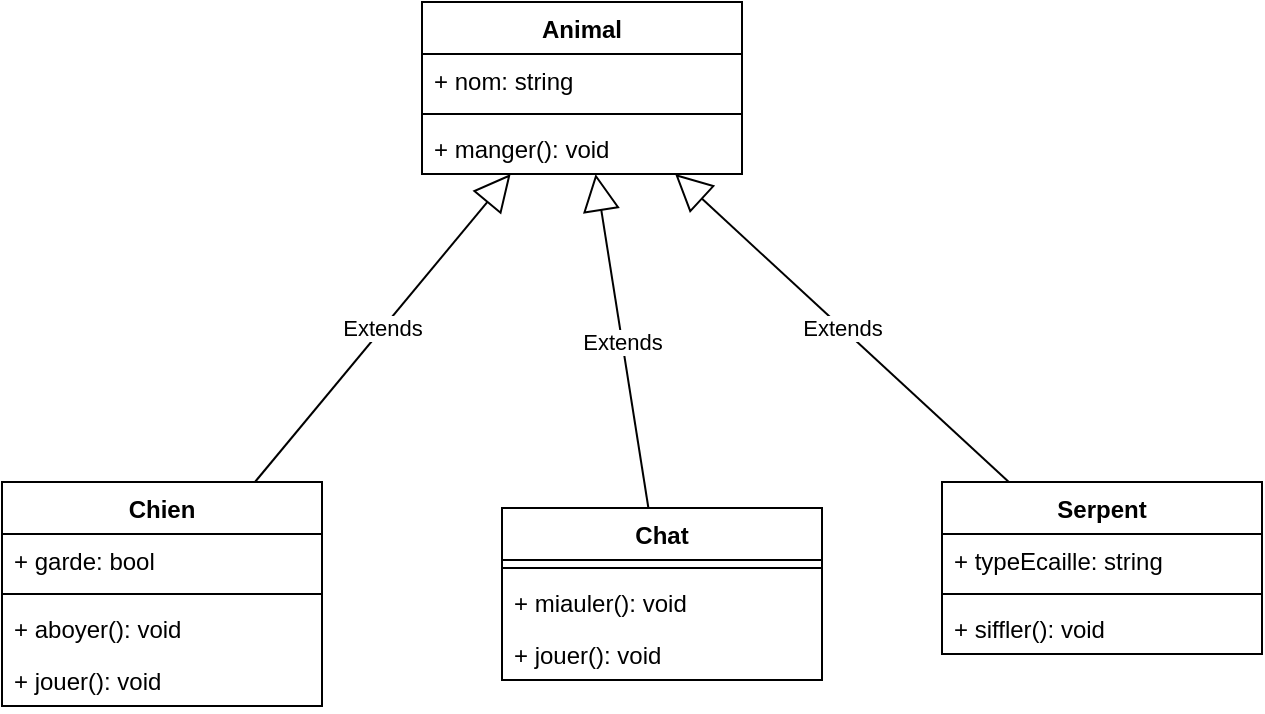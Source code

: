 <mxfile>
    <diagram name="Page-1" id="pWrHe5AolaJrUVZsAG_Y">
        <mxGraphModel dx="567" dy="324" grid="1" gridSize="10" guides="1" tooltips="1" connect="1" arrows="1" fold="1" page="1" pageScale="1" pageWidth="850" pageHeight="1100" math="0" shadow="0">
            <root>
                <mxCell id="0"/>
                <mxCell id="1" parent="0"/>
                <mxCell id="NcqapopG9MdmplFO180e-32" value="Chien" style="swimlane;fontStyle=1;align=center;verticalAlign=top;childLayout=stackLayout;horizontal=1;startSize=26;horizontalStack=0;resizeParent=1;resizeParentMax=0;resizeLast=0;collapsible=1;marginBottom=0;whiteSpace=wrap;html=1;" parent="1" vertex="1">
                    <mxGeometry x="190" y="990" width="160" height="112" as="geometry"/>
                </mxCell>
                <mxCell id="NcqapopG9MdmplFO180e-33" value="+ garde: bool" style="text;strokeColor=none;fillColor=none;align=left;verticalAlign=top;spacingLeft=4;spacingRight=4;overflow=hidden;rotatable=0;points=[[0,0.5],[1,0.5]];portConstraint=eastwest;whiteSpace=wrap;html=1;" parent="NcqapopG9MdmplFO180e-32" vertex="1">
                    <mxGeometry y="26" width="160" height="26" as="geometry"/>
                </mxCell>
                <mxCell id="NcqapopG9MdmplFO180e-34" value="" style="line;strokeWidth=1;fillColor=none;align=left;verticalAlign=middle;spacingTop=-1;spacingLeft=3;spacingRight=3;rotatable=0;labelPosition=right;points=[];portConstraint=eastwest;strokeColor=inherit;" parent="NcqapopG9MdmplFO180e-32" vertex="1">
                    <mxGeometry y="52" width="160" height="8" as="geometry"/>
                </mxCell>
                <mxCell id="NcqapopG9MdmplFO180e-35" value="+ aboyer(): void" style="text;strokeColor=none;fillColor=none;align=left;verticalAlign=top;spacingLeft=4;spacingRight=4;overflow=hidden;rotatable=0;points=[[0,0.5],[1,0.5]];portConstraint=eastwest;whiteSpace=wrap;html=1;" parent="NcqapopG9MdmplFO180e-32" vertex="1">
                    <mxGeometry y="60" width="160" height="26" as="geometry"/>
                </mxCell>
                <mxCell id="NcqapopG9MdmplFO180e-36" value="+ jouer(): void" style="text;strokeColor=none;fillColor=none;align=left;verticalAlign=top;spacingLeft=4;spacingRight=4;overflow=hidden;rotatable=0;points=[[0,0.5],[1,0.5]];portConstraint=eastwest;whiteSpace=wrap;html=1;" parent="NcqapopG9MdmplFO180e-32" vertex="1">
                    <mxGeometry y="86" width="160" height="26" as="geometry"/>
                </mxCell>
                <mxCell id="NcqapopG9MdmplFO180e-38" value="Chat" style="swimlane;fontStyle=1;align=center;verticalAlign=top;childLayout=stackLayout;horizontal=1;startSize=26;horizontalStack=0;resizeParent=1;resizeParentMax=0;resizeLast=0;collapsible=1;marginBottom=0;whiteSpace=wrap;html=1;" parent="1" vertex="1">
                    <mxGeometry x="440" y="1003" width="160" height="86" as="geometry"/>
                </mxCell>
                <mxCell id="NcqapopG9MdmplFO180e-40" value="" style="line;strokeWidth=1;fillColor=none;align=left;verticalAlign=middle;spacingTop=-1;spacingLeft=3;spacingRight=3;rotatable=0;labelPosition=right;points=[];portConstraint=eastwest;strokeColor=inherit;" parent="NcqapopG9MdmplFO180e-38" vertex="1">
                    <mxGeometry y="26" width="160" height="8" as="geometry"/>
                </mxCell>
                <mxCell id="NcqapopG9MdmplFO180e-41" value="+ miauler(): void" style="text;strokeColor=none;fillColor=none;align=left;verticalAlign=top;spacingLeft=4;spacingRight=4;overflow=hidden;rotatable=0;points=[[0,0.5],[1,0.5]];portConstraint=eastwest;whiteSpace=wrap;html=1;" parent="NcqapopG9MdmplFO180e-38" vertex="1">
                    <mxGeometry y="34" width="160" height="26" as="geometry"/>
                </mxCell>
                <mxCell id="NcqapopG9MdmplFO180e-42" value="+ jouer(): void" style="text;strokeColor=none;fillColor=none;align=left;verticalAlign=top;spacingLeft=4;spacingRight=4;overflow=hidden;rotatable=0;points=[[0,0.5],[1,0.5]];portConstraint=eastwest;whiteSpace=wrap;html=1;" parent="NcqapopG9MdmplFO180e-38" vertex="1">
                    <mxGeometry y="60" width="160" height="26" as="geometry"/>
                </mxCell>
                <mxCell id="NcqapopG9MdmplFO180e-44" value="Serpent" style="swimlane;fontStyle=1;align=center;verticalAlign=top;childLayout=stackLayout;horizontal=1;startSize=26;horizontalStack=0;resizeParent=1;resizeParentMax=0;resizeLast=0;collapsible=1;marginBottom=0;whiteSpace=wrap;html=1;" parent="1" vertex="1">
                    <mxGeometry x="660" y="990" width="160" height="86" as="geometry"/>
                </mxCell>
                <mxCell id="NcqapopG9MdmplFO180e-56" value="+ typeEcaille: string" style="text;strokeColor=none;fillColor=none;align=left;verticalAlign=top;spacingLeft=4;spacingRight=4;overflow=hidden;rotatable=0;points=[[0,0.5],[1,0.5]];portConstraint=eastwest;whiteSpace=wrap;html=1;" parent="NcqapopG9MdmplFO180e-44" vertex="1">
                    <mxGeometry y="26" width="160" height="26" as="geometry"/>
                </mxCell>
                <mxCell id="NcqapopG9MdmplFO180e-46" value="" style="line;strokeWidth=1;fillColor=none;align=left;verticalAlign=middle;spacingTop=-1;spacingLeft=3;spacingRight=3;rotatable=0;labelPosition=right;points=[];portConstraint=eastwest;strokeColor=inherit;" parent="NcqapopG9MdmplFO180e-44" vertex="1">
                    <mxGeometry y="52" width="160" height="8" as="geometry"/>
                </mxCell>
                <mxCell id="NcqapopG9MdmplFO180e-47" value="+ siffler(): void" style="text;strokeColor=none;fillColor=none;align=left;verticalAlign=top;spacingLeft=4;spacingRight=4;overflow=hidden;rotatable=0;points=[[0,0.5],[1,0.5]];portConstraint=eastwest;whiteSpace=wrap;html=1;" parent="NcqapopG9MdmplFO180e-44" vertex="1">
                    <mxGeometry y="60" width="160" height="26" as="geometry"/>
                </mxCell>
                <mxCell id="NcqapopG9MdmplFO180e-50" value="Animal" style="swimlane;fontStyle=1;align=center;verticalAlign=top;childLayout=stackLayout;horizontal=1;startSize=26;horizontalStack=0;resizeParent=1;resizeParentMax=0;resizeLast=0;collapsible=1;marginBottom=0;whiteSpace=wrap;html=1;" parent="1" vertex="1">
                    <mxGeometry x="400" y="750" width="160" height="86" as="geometry"/>
                </mxCell>
                <mxCell id="NcqapopG9MdmplFO180e-51" value="+ nom: string" style="text;strokeColor=none;fillColor=none;align=left;verticalAlign=top;spacingLeft=4;spacingRight=4;overflow=hidden;rotatable=0;points=[[0,0.5],[1,0.5]];portConstraint=eastwest;whiteSpace=wrap;html=1;" parent="NcqapopG9MdmplFO180e-50" vertex="1">
                    <mxGeometry y="26" width="160" height="26" as="geometry"/>
                </mxCell>
                <mxCell id="NcqapopG9MdmplFO180e-52" value="" style="line;strokeWidth=1;fillColor=none;align=left;verticalAlign=middle;spacingTop=-1;spacingLeft=3;spacingRight=3;rotatable=0;labelPosition=right;points=[];portConstraint=eastwest;strokeColor=inherit;" parent="NcqapopG9MdmplFO180e-50" vertex="1">
                    <mxGeometry y="52" width="160" height="8" as="geometry"/>
                </mxCell>
                <mxCell id="NcqapopG9MdmplFO180e-55" value="+ manger(): void" style="text;strokeColor=none;fillColor=none;align=left;verticalAlign=top;spacingLeft=4;spacingRight=4;overflow=hidden;rotatable=0;points=[[0,0.5],[1,0.5]];portConstraint=eastwest;whiteSpace=wrap;html=1;" parent="NcqapopG9MdmplFO180e-50" vertex="1">
                    <mxGeometry y="60" width="160" height="26" as="geometry"/>
                </mxCell>
                <mxCell id="NcqapopG9MdmplFO180e-60" value="Extends" style="endArrow=block;endSize=16;endFill=0;html=1;rounded=0;" parent="1" source="NcqapopG9MdmplFO180e-32" target="NcqapopG9MdmplFO180e-50" edge="1">
                    <mxGeometry width="160" relative="1" as="geometry">
                        <mxPoint x="400" y="1040" as="sourcePoint"/>
                        <mxPoint x="560" y="1040" as="targetPoint"/>
                    </mxGeometry>
                </mxCell>
                <mxCell id="NcqapopG9MdmplFO180e-61" value="Extends" style="endArrow=block;endSize=16;endFill=0;html=1;rounded=0;" parent="1" source="NcqapopG9MdmplFO180e-38" target="NcqapopG9MdmplFO180e-50" edge="1">
                    <mxGeometry width="160" relative="1" as="geometry">
                        <mxPoint x="342" y="1000" as="sourcePoint"/>
                        <mxPoint x="458" y="846" as="targetPoint"/>
                    </mxGeometry>
                </mxCell>
                <mxCell id="NcqapopG9MdmplFO180e-62" value="Extends" style="endArrow=block;endSize=16;endFill=0;html=1;rounded=0;" parent="1" source="NcqapopG9MdmplFO180e-44" target="NcqapopG9MdmplFO180e-50" edge="1">
                    <mxGeometry width="160" relative="1" as="geometry">
                        <mxPoint x="520" y="1013" as="sourcePoint"/>
                        <mxPoint x="496" y="846" as="targetPoint"/>
                    </mxGeometry>
                </mxCell>
            </root>
        </mxGraphModel>
    </diagram>
</mxfile>